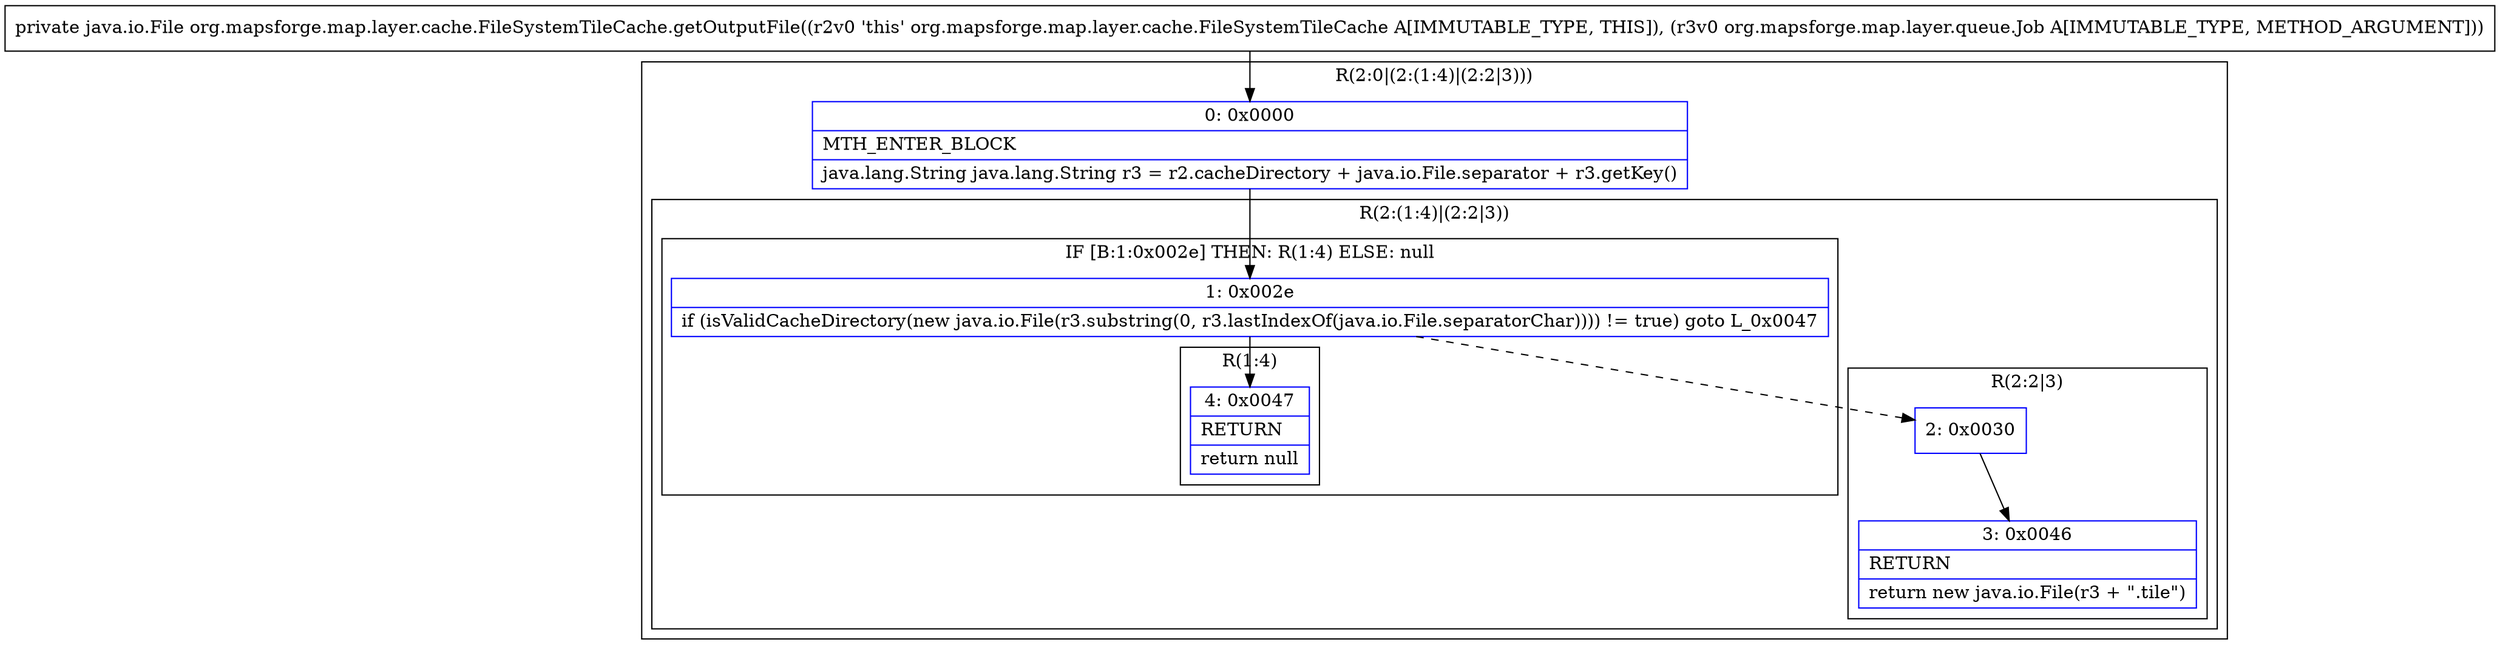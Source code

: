 digraph "CFG fororg.mapsforge.map.layer.cache.FileSystemTileCache.getOutputFile(Lorg\/mapsforge\/map\/layer\/queue\/Job;)Ljava\/io\/File;" {
subgraph cluster_Region_1496454049 {
label = "R(2:0|(2:(1:4)|(2:2|3)))";
node [shape=record,color=blue];
Node_0 [shape=record,label="{0\:\ 0x0000|MTH_ENTER_BLOCK\l|java.lang.String java.lang.String r3 = r2.cacheDirectory + java.io.File.separator + r3.getKey()\l}"];
subgraph cluster_Region_1190348341 {
label = "R(2:(1:4)|(2:2|3))";
node [shape=record,color=blue];
subgraph cluster_IfRegion_150854839 {
label = "IF [B:1:0x002e] THEN: R(1:4) ELSE: null";
node [shape=record,color=blue];
Node_1 [shape=record,label="{1\:\ 0x002e|if (isValidCacheDirectory(new java.io.File(r3.substring(0, r3.lastIndexOf(java.io.File.separatorChar)))) != true) goto L_0x0047\l}"];
subgraph cluster_Region_2073147269 {
label = "R(1:4)";
node [shape=record,color=blue];
Node_4 [shape=record,label="{4\:\ 0x0047|RETURN\l|return null\l}"];
}
}
subgraph cluster_Region_828548038 {
label = "R(2:2|3)";
node [shape=record,color=blue];
Node_2 [shape=record,label="{2\:\ 0x0030}"];
Node_3 [shape=record,label="{3\:\ 0x0046|RETURN\l|return new java.io.File(r3 + \".tile\")\l}"];
}
}
}
MethodNode[shape=record,label="{private java.io.File org.mapsforge.map.layer.cache.FileSystemTileCache.getOutputFile((r2v0 'this' org.mapsforge.map.layer.cache.FileSystemTileCache A[IMMUTABLE_TYPE, THIS]), (r3v0 org.mapsforge.map.layer.queue.Job A[IMMUTABLE_TYPE, METHOD_ARGUMENT])) }"];
MethodNode -> Node_0;
Node_0 -> Node_1;
Node_1 -> Node_2[style=dashed];
Node_1 -> Node_4;
Node_2 -> Node_3;
}

